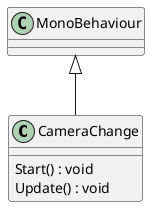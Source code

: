 @startuml
class CameraChange {
    Start() : void
    Update() : void
}
MonoBehaviour <|-- CameraChange
@enduml

